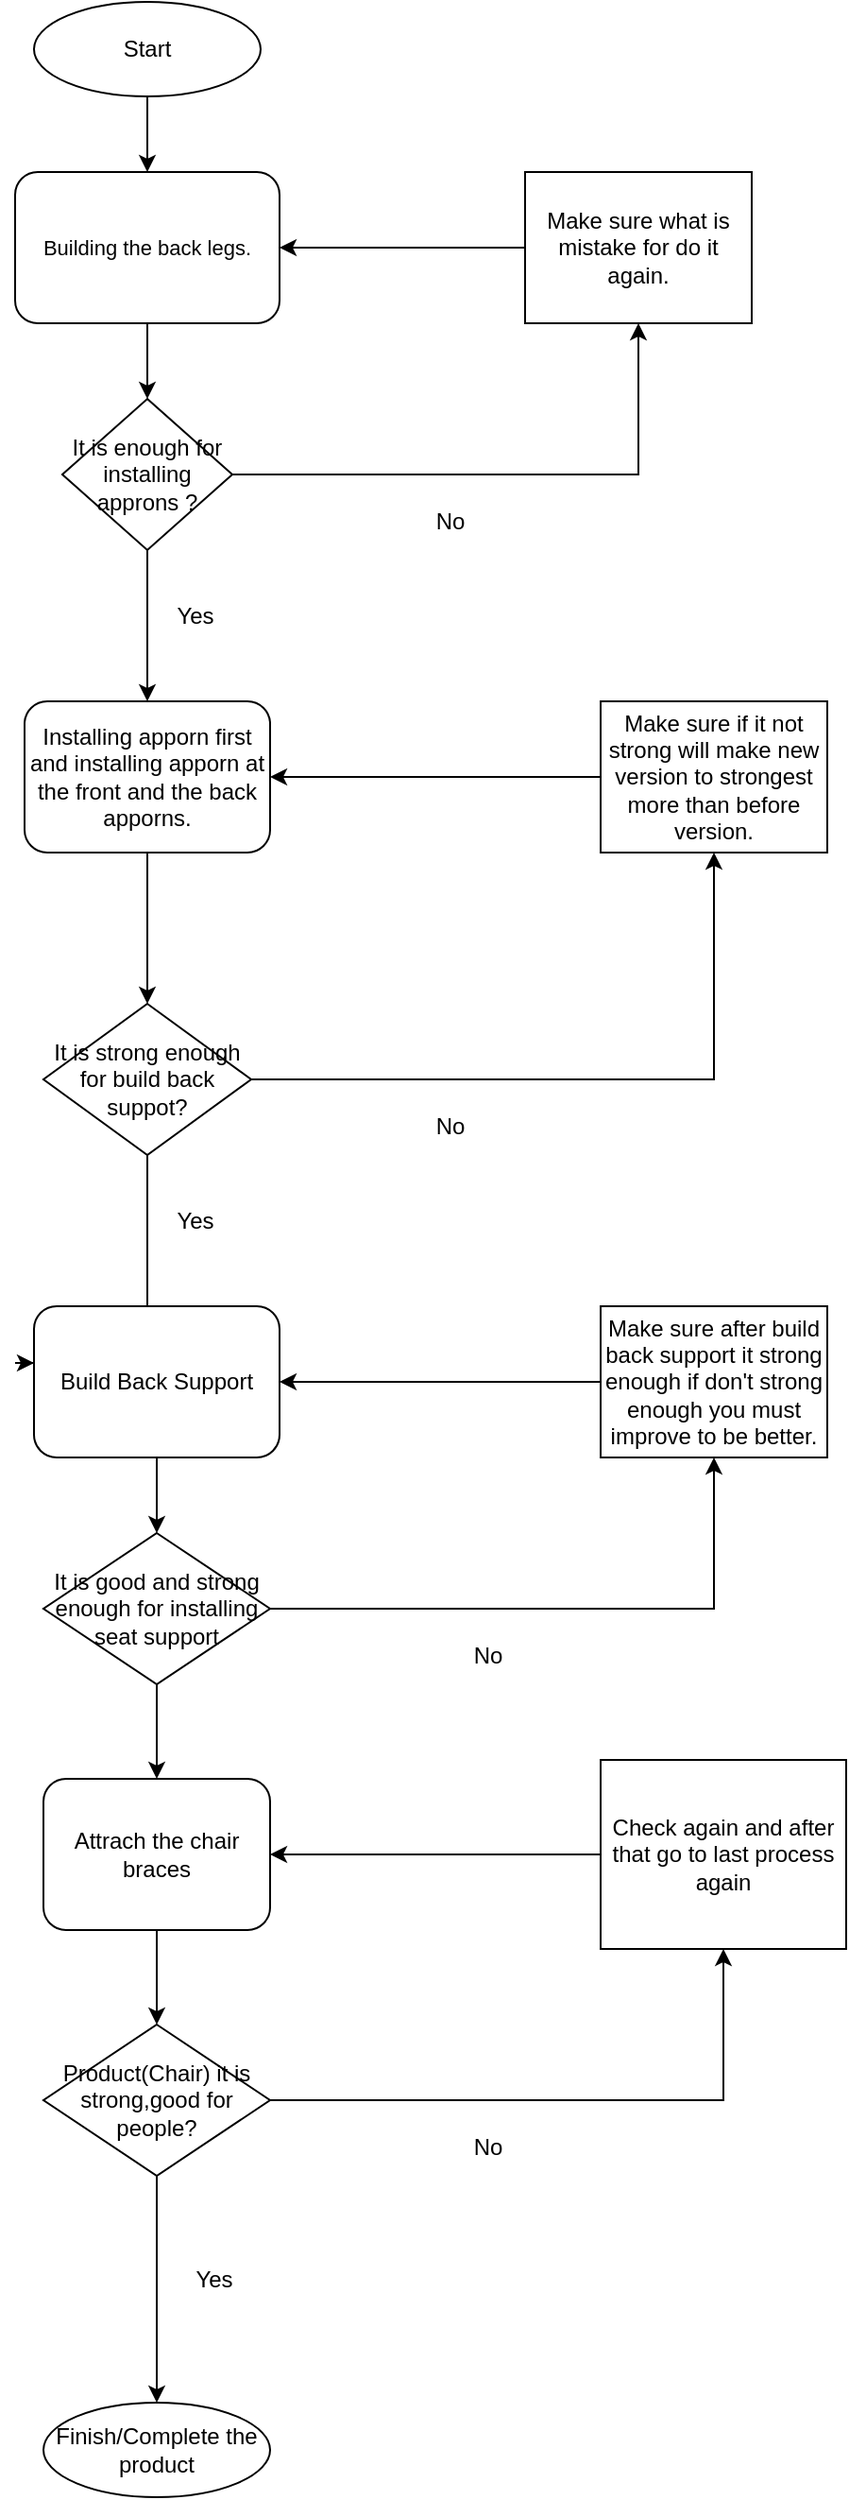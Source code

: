 <mxfile version="24.5.2" type="github">
  <diagram name="Page-1" id="9U33n8r40gZw74kockKe">
    <mxGraphModel dx="1050" dy="557" grid="1" gridSize="10" guides="1" tooltips="1" connect="1" arrows="1" fold="1" page="1" pageScale="1" pageWidth="850" pageHeight="1100" math="0" shadow="0">
      <root>
        <mxCell id="0" />
        <mxCell id="1" parent="0" />
        <mxCell id="zy9Kq4kMWZRvwxZqhlfx-39" value="" style="edgeStyle=orthogonalEdgeStyle;rounded=0;orthogonalLoop=1;jettySize=auto;html=1;" edge="1" parent="1" source="zy9Kq4kMWZRvwxZqhlfx-2" target="zy9Kq4kMWZRvwxZqhlfx-4">
          <mxGeometry relative="1" as="geometry" />
        </mxCell>
        <mxCell id="zy9Kq4kMWZRvwxZqhlfx-2" value="Start" style="ellipse;whiteSpace=wrap;html=1;" vertex="1" parent="1">
          <mxGeometry x="340" y="70" width="120" height="50" as="geometry" />
        </mxCell>
        <mxCell id="zy9Kq4kMWZRvwxZqhlfx-40" value="" style="edgeStyle=orthogonalEdgeStyle;rounded=0;orthogonalLoop=1;jettySize=auto;html=1;" edge="1" parent="1" source="zy9Kq4kMWZRvwxZqhlfx-4" target="zy9Kq4kMWZRvwxZqhlfx-7">
          <mxGeometry relative="1" as="geometry" />
        </mxCell>
        <mxCell id="zy9Kq4kMWZRvwxZqhlfx-4" value="&lt;font style=&quot;font-size: 11px;&quot;&gt;Building the back legs.&lt;/font&gt;" style="rounded=1;whiteSpace=wrap;html=1;" vertex="1" parent="1">
          <mxGeometry x="330" y="160" width="140" height="80" as="geometry" />
        </mxCell>
        <mxCell id="zy9Kq4kMWZRvwxZqhlfx-5" value="" style="edgeStyle=orthogonalEdgeStyle;rounded=0;orthogonalLoop=1;jettySize=auto;html=1;" edge="1" parent="1" source="zy9Kq4kMWZRvwxZqhlfx-7" target="zy9Kq4kMWZRvwxZqhlfx-9">
          <mxGeometry relative="1" as="geometry" />
        </mxCell>
        <mxCell id="zy9Kq4kMWZRvwxZqhlfx-6" value="" style="edgeStyle=orthogonalEdgeStyle;rounded=0;orthogonalLoop=1;jettySize=auto;html=1;" edge="1" parent="1" source="zy9Kq4kMWZRvwxZqhlfx-7" target="zy9Kq4kMWZRvwxZqhlfx-12">
          <mxGeometry relative="1" as="geometry" />
        </mxCell>
        <mxCell id="zy9Kq4kMWZRvwxZqhlfx-7" value="It is enough for installing approns ?" style="rhombus;whiteSpace=wrap;html=1;" vertex="1" parent="1">
          <mxGeometry x="355" y="280" width="90" height="80" as="geometry" />
        </mxCell>
        <mxCell id="zy9Kq4kMWZRvwxZqhlfx-8" value="" style="edgeStyle=orthogonalEdgeStyle;rounded=0;orthogonalLoop=1;jettySize=auto;html=1;" edge="1" parent="1" source="zy9Kq4kMWZRvwxZqhlfx-9" target="zy9Kq4kMWZRvwxZqhlfx-4">
          <mxGeometry relative="1" as="geometry" />
        </mxCell>
        <mxCell id="zy9Kq4kMWZRvwxZqhlfx-9" value="Make sure what is mistake for do it again." style="whiteSpace=wrap;html=1;" vertex="1" parent="1">
          <mxGeometry x="600" y="160" width="120" height="80" as="geometry" />
        </mxCell>
        <mxCell id="zy9Kq4kMWZRvwxZqhlfx-10" value="No" style="text;html=1;align=center;verticalAlign=middle;resizable=0;points=[];autosize=1;strokeColor=none;fillColor=none;" vertex="1" parent="1">
          <mxGeometry x="540" y="330" width="40" height="30" as="geometry" />
        </mxCell>
        <mxCell id="zy9Kq4kMWZRvwxZqhlfx-11" value="" style="edgeStyle=orthogonalEdgeStyle;rounded=0;orthogonalLoop=1;jettySize=auto;html=1;" edge="1" parent="1" source="zy9Kq4kMWZRvwxZqhlfx-12" target="zy9Kq4kMWZRvwxZqhlfx-15">
          <mxGeometry relative="1" as="geometry" />
        </mxCell>
        <mxCell id="zy9Kq4kMWZRvwxZqhlfx-12" value="Installing apporn first and installing apporn at the front and the back apporns." style="rounded=1;whiteSpace=wrap;html=1;" vertex="1" parent="1">
          <mxGeometry x="335" y="440" width="130" height="80" as="geometry" />
        </mxCell>
        <mxCell id="zy9Kq4kMWZRvwxZqhlfx-13" value="" style="edgeStyle=orthogonalEdgeStyle;rounded=0;orthogonalLoop=1;jettySize=auto;html=1;" edge="1" parent="1" source="zy9Kq4kMWZRvwxZqhlfx-15" target="zy9Kq4kMWZRvwxZqhlfx-17">
          <mxGeometry relative="1" as="geometry" />
        </mxCell>
        <mxCell id="zy9Kq4kMWZRvwxZqhlfx-14" value="" style="edgeStyle=orthogonalEdgeStyle;rounded=0;orthogonalLoop=1;jettySize=auto;html=1;" edge="1" parent="1" source="zy9Kq4kMWZRvwxZqhlfx-15" target="zy9Kq4kMWZRvwxZqhlfx-21">
          <mxGeometry relative="1" as="geometry">
            <Array as="points">
              <mxPoint x="330" y="790" />
              <mxPoint x="330" y="790" />
            </Array>
          </mxGeometry>
        </mxCell>
        <mxCell id="zy9Kq4kMWZRvwxZqhlfx-15" value="It is strong enough for build back suppot?" style="rhombus;whiteSpace=wrap;html=1;" vertex="1" parent="1">
          <mxGeometry x="345" y="600" width="110" height="80" as="geometry" />
        </mxCell>
        <mxCell id="zy9Kq4kMWZRvwxZqhlfx-16" value="" style="edgeStyle=orthogonalEdgeStyle;rounded=0;orthogonalLoop=1;jettySize=auto;html=1;entryX=1;entryY=0.5;entryDx=0;entryDy=0;" edge="1" parent="1" source="zy9Kq4kMWZRvwxZqhlfx-17" target="zy9Kq4kMWZRvwxZqhlfx-12">
          <mxGeometry relative="1" as="geometry">
            <mxPoint x="425" y="520" as="targetPoint" />
          </mxGeometry>
        </mxCell>
        <mxCell id="zy9Kq4kMWZRvwxZqhlfx-17" value="Make sure if it not strong will make new version to strongest more than before version." style="whiteSpace=wrap;html=1;" vertex="1" parent="1">
          <mxGeometry x="640" y="440" width="120" height="80" as="geometry" />
        </mxCell>
        <mxCell id="zy9Kq4kMWZRvwxZqhlfx-18" value="No" style="text;html=1;align=center;verticalAlign=middle;resizable=0;points=[];autosize=1;strokeColor=none;fillColor=none;" vertex="1" parent="1">
          <mxGeometry x="540" y="650" width="40" height="30" as="geometry" />
        </mxCell>
        <mxCell id="zy9Kq4kMWZRvwxZqhlfx-19" value="Yes" style="text;html=1;align=center;verticalAlign=middle;resizable=0;points=[];autosize=1;strokeColor=none;fillColor=none;" vertex="1" parent="1">
          <mxGeometry x="405" y="380" width="40" height="30" as="geometry" />
        </mxCell>
        <mxCell id="zy9Kq4kMWZRvwxZqhlfx-41" value="" style="edgeStyle=orthogonalEdgeStyle;rounded=0;orthogonalLoop=1;jettySize=auto;html=1;" edge="1" parent="1" source="zy9Kq4kMWZRvwxZqhlfx-21" target="zy9Kq4kMWZRvwxZqhlfx-25">
          <mxGeometry relative="1" as="geometry" />
        </mxCell>
        <mxCell id="zy9Kq4kMWZRvwxZqhlfx-21" value="Build Back Support" style="rounded=1;whiteSpace=wrap;html=1;" vertex="1" parent="1">
          <mxGeometry x="340" y="760" width="130" height="80" as="geometry" />
        </mxCell>
        <mxCell id="zy9Kq4kMWZRvwxZqhlfx-22" value="Yes" style="text;html=1;align=center;verticalAlign=middle;resizable=0;points=[];autosize=1;strokeColor=none;fillColor=none;" vertex="1" parent="1">
          <mxGeometry x="405" y="700" width="40" height="30" as="geometry" />
        </mxCell>
        <mxCell id="zy9Kq4kMWZRvwxZqhlfx-23" value="" style="edgeStyle=orthogonalEdgeStyle;rounded=0;orthogonalLoop=1;jettySize=auto;html=1;" edge="1" parent="1" source="zy9Kq4kMWZRvwxZqhlfx-25" target="zy9Kq4kMWZRvwxZqhlfx-27">
          <mxGeometry relative="1" as="geometry" />
        </mxCell>
        <mxCell id="zy9Kq4kMWZRvwxZqhlfx-24" value="" style="edgeStyle=orthogonalEdgeStyle;rounded=0;orthogonalLoop=1;jettySize=auto;html=1;" edge="1" parent="1" source="zy9Kq4kMWZRvwxZqhlfx-25" target="zy9Kq4kMWZRvwxZqhlfx-30">
          <mxGeometry relative="1" as="geometry" />
        </mxCell>
        <mxCell id="zy9Kq4kMWZRvwxZqhlfx-25" value="It is good and strong enough for installing seat support" style="rhombus;whiteSpace=wrap;html=1;" vertex="1" parent="1">
          <mxGeometry x="345" y="880" width="120" height="80" as="geometry" />
        </mxCell>
        <mxCell id="zy9Kq4kMWZRvwxZqhlfx-26" value="" style="edgeStyle=orthogonalEdgeStyle;rounded=0;orthogonalLoop=1;jettySize=auto;html=1;entryX=1;entryY=0.5;entryDx=0;entryDy=0;" edge="1" parent="1" source="zy9Kq4kMWZRvwxZqhlfx-27" target="zy9Kq4kMWZRvwxZqhlfx-21">
          <mxGeometry relative="1" as="geometry">
            <mxPoint x="455" y="840" as="targetPoint" />
          </mxGeometry>
        </mxCell>
        <mxCell id="zy9Kq4kMWZRvwxZqhlfx-27" value="Make sure after build back support it strong enough if don&#39;t strong enough you must improve to be better." style="whiteSpace=wrap;html=1;" vertex="1" parent="1">
          <mxGeometry x="640" y="760" width="120" height="80" as="geometry" />
        </mxCell>
        <mxCell id="zy9Kq4kMWZRvwxZqhlfx-28" value="No" style="text;html=1;align=center;verticalAlign=middle;resizable=0;points=[];autosize=1;strokeColor=none;fillColor=none;" vertex="1" parent="1">
          <mxGeometry x="560" y="930" width="40" height="30" as="geometry" />
        </mxCell>
        <mxCell id="zy9Kq4kMWZRvwxZqhlfx-29" value="" style="edgeStyle=orthogonalEdgeStyle;rounded=0;orthogonalLoop=1;jettySize=auto;html=1;" edge="1" parent="1" source="zy9Kq4kMWZRvwxZqhlfx-30" target="zy9Kq4kMWZRvwxZqhlfx-34">
          <mxGeometry relative="1" as="geometry" />
        </mxCell>
        <mxCell id="zy9Kq4kMWZRvwxZqhlfx-30" value="Attrach the chair braces" style="rounded=1;whiteSpace=wrap;html=1;" vertex="1" parent="1">
          <mxGeometry x="345" y="1010" width="120" height="80" as="geometry" />
        </mxCell>
        <mxCell id="zy9Kq4kMWZRvwxZqhlfx-31" value="Finish/Complete the product" style="ellipse;whiteSpace=wrap;html=1;" vertex="1" parent="1">
          <mxGeometry x="345" y="1340" width="120" height="50" as="geometry" />
        </mxCell>
        <mxCell id="zy9Kq4kMWZRvwxZqhlfx-32" value="" style="edgeStyle=orthogonalEdgeStyle;rounded=0;orthogonalLoop=1;jettySize=auto;html=1;" edge="1" parent="1" source="zy9Kq4kMWZRvwxZqhlfx-34" target="zy9Kq4kMWZRvwxZqhlfx-31">
          <mxGeometry relative="1" as="geometry" />
        </mxCell>
        <mxCell id="zy9Kq4kMWZRvwxZqhlfx-33" value="" style="edgeStyle=orthogonalEdgeStyle;rounded=0;orthogonalLoop=1;jettySize=auto;html=1;" edge="1" parent="1" source="zy9Kq4kMWZRvwxZqhlfx-34" target="zy9Kq4kMWZRvwxZqhlfx-36">
          <mxGeometry relative="1" as="geometry" />
        </mxCell>
        <mxCell id="zy9Kq4kMWZRvwxZqhlfx-34" value="Product(Chair) it is strong,good for people?" style="rhombus;whiteSpace=wrap;html=1;" vertex="1" parent="1">
          <mxGeometry x="345" y="1140" width="120" height="80" as="geometry" />
        </mxCell>
        <mxCell id="zy9Kq4kMWZRvwxZqhlfx-35" value="" style="edgeStyle=orthogonalEdgeStyle;rounded=0;orthogonalLoop=1;jettySize=auto;html=1;entryX=1;entryY=0.5;entryDx=0;entryDy=0;" edge="1" parent="1" source="zy9Kq4kMWZRvwxZqhlfx-36" target="zy9Kq4kMWZRvwxZqhlfx-30">
          <mxGeometry relative="1" as="geometry">
            <mxPoint x="465" y="1040" as="targetPoint" />
          </mxGeometry>
        </mxCell>
        <mxCell id="zy9Kq4kMWZRvwxZqhlfx-36" value="Check again and after that go to last process again" style="whiteSpace=wrap;html=1;" vertex="1" parent="1">
          <mxGeometry x="640" y="1000" width="130" height="100" as="geometry" />
        </mxCell>
        <mxCell id="zy9Kq4kMWZRvwxZqhlfx-37" value="No" style="text;html=1;align=center;verticalAlign=middle;resizable=0;points=[];autosize=1;strokeColor=none;fillColor=none;" vertex="1" parent="1">
          <mxGeometry x="560" y="1190" width="40" height="30" as="geometry" />
        </mxCell>
        <mxCell id="zy9Kq4kMWZRvwxZqhlfx-38" value="Yes" style="text;html=1;align=center;verticalAlign=middle;resizable=0;points=[];autosize=1;strokeColor=none;fillColor=none;" vertex="1" parent="1">
          <mxGeometry x="415" y="1260" width="40" height="30" as="geometry" />
        </mxCell>
      </root>
    </mxGraphModel>
  </diagram>
</mxfile>
